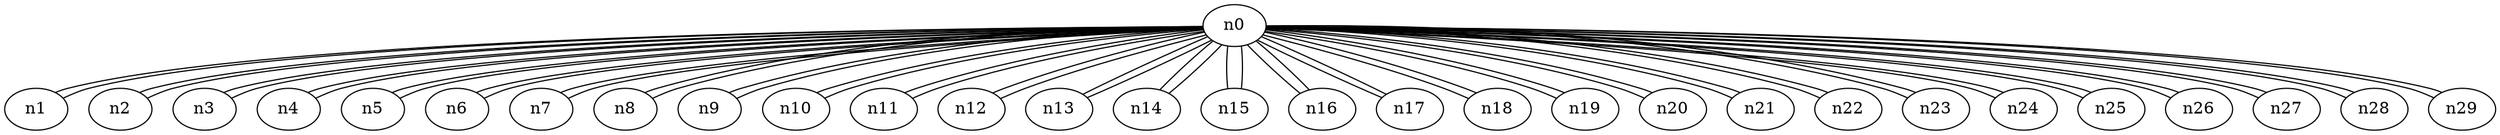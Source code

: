 graph {
n0;
n1;
n2;
n3;
n4;
n5;
n6;
n7;
n8;
n9;
n10;
n11;
n12;
n13;
n14;
n15;
n16;
n17;
n18;
n19;
n20;
n21;
n22;
n23;
n24;
n25;
n26;
n27;
n28;
n29;
n0 -- n23;
n0 -- n14;
n0 -- n1;
n0 -- n15;
n0 -- n25;
n0 -- n17;
n0 -- n10;
n0 -- n27;
n0 -- n26;
n0 -- n6;
n0 -- n19;
n0 -- n2;
n0 -- n3;
n0 -- n4;
n0 -- n9;
n0 -- n13;
n0 -- n18;
n0 -- n8;
n0 -- n22;
n0 -- n20;
n0 -- n28;
n0 -- n29;
n0 -- n5;
n0 -- n16;
n0 -- n11;
n0 -- n21;
n0 -- n7;
n0 -- n24;
n0 -- n12;
n1 -- n0;
n2 -- n0;
n3 -- n0;
n4 -- n0;
n5 -- n0;
n6 -- n0;
n7 -- n0;
n8 -- n0;
n9 -- n0;
n10 -- n0;
n11 -- n0;
n12 -- n0;
n13 -- n0;
n14 -- n0;
n15 -- n0;
n16 -- n0;
n17 -- n0;
n18 -- n0;
n19 -- n0;
n20 -- n0;
n21 -- n0;
n22 -- n0;
n23 -- n0;
n24 -- n0;
n25 -- n0;
n26 -- n0;
n27 -- n0;
n28 -- n0;
n29 -- n0;
}
